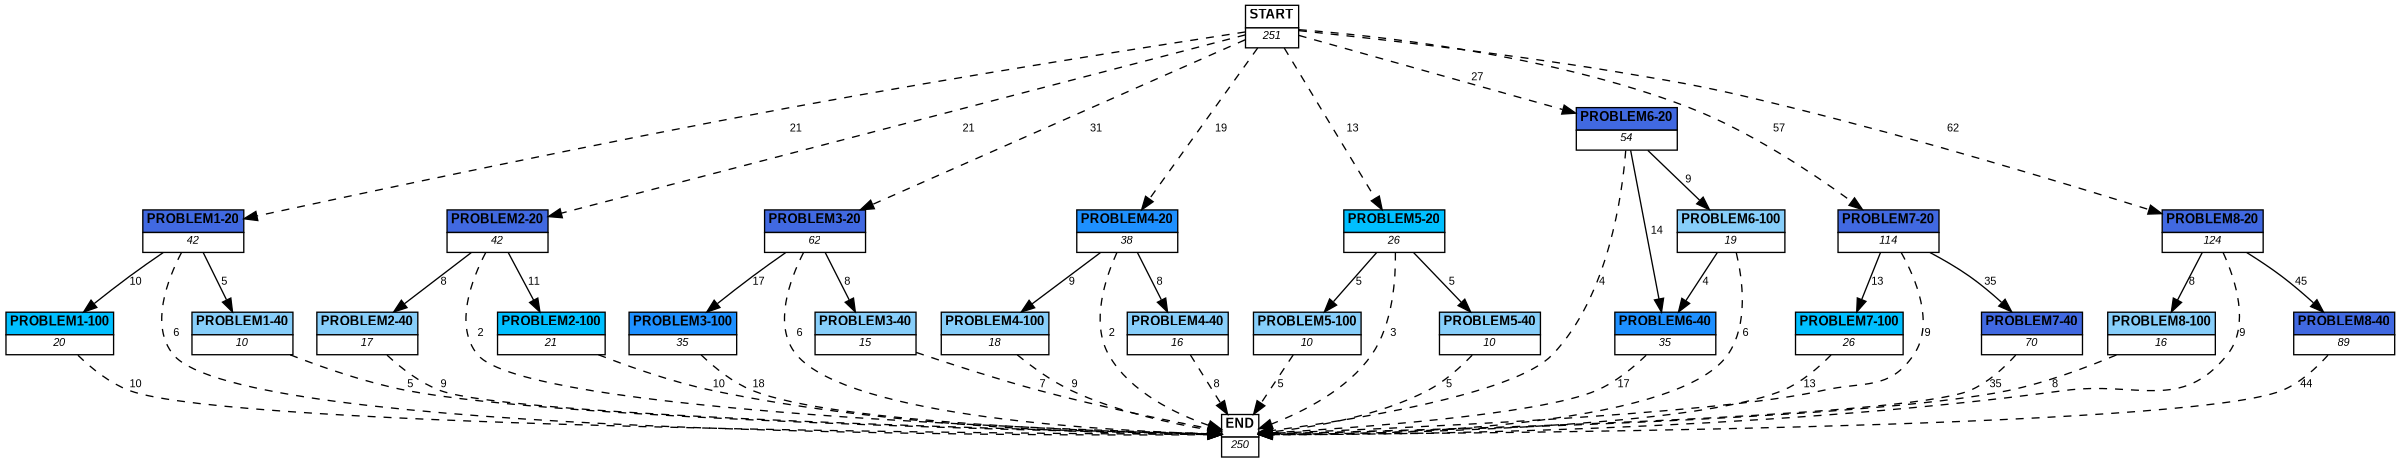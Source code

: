 digraph graphname {
	dpi = 150
	size="16,11!";
	margin = 0;
"PROBLEM1-20" [shape=plain, label=<<table border="0" cellborder="1" cellspacing="0"><tr><td bgcolor="royalblue"><FONT face="Arial" POINT-SIZE="10"><b>PROBLEM1-20</b></FONT></td></tr><tr><td bgcolor="white"><FONT face="Arial" POINT-SIZE="8"><i>42</i></FONT></td></tr></table>>]
"PROBLEM1-40" [shape=plain, label=<<table border="0" cellborder="1" cellspacing="0"><tr><td bgcolor="lightskyblue"><FONT face="Arial" POINT-SIZE="10"><b>PROBLEM1-40</b></FONT></td></tr><tr><td bgcolor="white"><FONT face="Arial" POINT-SIZE="8"><i>10</i></FONT></td></tr></table>>]
"PROBLEM1-100" [shape=plain, label=<<table border="0" cellborder="1" cellspacing="0"><tr><td bgcolor="deepskyblue"><FONT face="Arial" POINT-SIZE="10"><b>PROBLEM1-100</b></FONT></td></tr><tr><td bgcolor="white"><FONT face="Arial" POINT-SIZE="8"><i>20</i></FONT></td></tr></table>>]
"PROBLEM2-20" [shape=plain, label=<<table border="0" cellborder="1" cellspacing="0"><tr><td bgcolor="royalblue"><FONT face="Arial" POINT-SIZE="10"><b>PROBLEM2-20</b></FONT></td></tr><tr><td bgcolor="white"><FONT face="Arial" POINT-SIZE="8"><i>42</i></FONT></td></tr></table>>]
"PROBLEM2-100" [shape=plain, label=<<table border="0" cellborder="1" cellspacing="0"><tr><td bgcolor="deepskyblue"><FONT face="Arial" POINT-SIZE="10"><b>PROBLEM2-100</b></FONT></td></tr><tr><td bgcolor="white"><FONT face="Arial" POINT-SIZE="8"><i>21</i></FONT></td></tr></table>>]
"PROBLEM2-40" [shape=plain, label=<<table border="0" cellborder="1" cellspacing="0"><tr><td bgcolor="lightskyblue"><FONT face="Arial" POINT-SIZE="10"><b>PROBLEM2-40</b></FONT></td></tr><tr><td bgcolor="white"><FONT face="Arial" POINT-SIZE="8"><i>17</i></FONT></td></tr></table>>]
"PROBLEM3-20" [shape=plain, label=<<table border="0" cellborder="1" cellspacing="0"><tr><td bgcolor="royalblue"><FONT face="Arial" POINT-SIZE="10"><b>PROBLEM3-20</b></FONT></td></tr><tr><td bgcolor="white"><FONT face="Arial" POINT-SIZE="8"><i>62</i></FONT></td></tr></table>>]
"PROBLEM3-40" [shape=plain, label=<<table border="0" cellborder="1" cellspacing="0"><tr><td bgcolor="lightskyblue"><FONT face="Arial" POINT-SIZE="10"><b>PROBLEM3-40</b></FONT></td></tr><tr><td bgcolor="white"><FONT face="Arial" POINT-SIZE="8"><i>15</i></FONT></td></tr></table>>]
"PROBLEM3-100" [shape=plain, label=<<table border="0" cellborder="1" cellspacing="0"><tr><td bgcolor="dodgerblue"><FONT face="Arial" POINT-SIZE="10"><b>PROBLEM3-100</b></FONT></td></tr><tr><td bgcolor="white"><FONT face="Arial" POINT-SIZE="8"><i>35</i></FONT></td></tr></table>>]
"PROBLEM4-20" [shape=plain, label=<<table border="0" cellborder="1" cellspacing="0"><tr><td bgcolor="dodgerblue"><FONT face="Arial" POINT-SIZE="10"><b>PROBLEM4-20</b></FONT></td></tr><tr><td bgcolor="white"><FONT face="Arial" POINT-SIZE="8"><i>38</i></FONT></td></tr></table>>]
"PROBLEM4-40" [shape=plain, label=<<table border="0" cellborder="1" cellspacing="0"><tr><td bgcolor="lightskyblue"><FONT face="Arial" POINT-SIZE="10"><b>PROBLEM4-40</b></FONT></td></tr><tr><td bgcolor="white"><FONT face="Arial" POINT-SIZE="8"><i>16</i></FONT></td></tr></table>>]
"PROBLEM5-20" [shape=plain, label=<<table border="0" cellborder="1" cellspacing="0"><tr><td bgcolor="deepskyblue"><FONT face="Arial" POINT-SIZE="10"><b>PROBLEM5-20</b></FONT></td></tr><tr><td bgcolor="white"><FONT face="Arial" POINT-SIZE="8"><i>26</i></FONT></td></tr></table>>]
"PROBLEM5-40" [shape=plain, label=<<table border="0" cellborder="1" cellspacing="0"><tr><td bgcolor="lightskyblue"><FONT face="Arial" POINT-SIZE="10"><b>PROBLEM5-40</b></FONT></td></tr><tr><td bgcolor="white"><FONT face="Arial" POINT-SIZE="8"><i>10</i></FONT></td></tr></table>>]
"PROBLEM5-100" [shape=plain, label=<<table border="0" cellborder="1" cellspacing="0"><tr><td bgcolor="lightskyblue"><FONT face="Arial" POINT-SIZE="10"><b>PROBLEM5-100</b></FONT></td></tr><tr><td bgcolor="white"><FONT face="Arial" POINT-SIZE="8"><i>10</i></FONT></td></tr></table>>]
"PROBLEM4-100" [shape=plain, label=<<table border="0" cellborder="1" cellspacing="0"><tr><td bgcolor="lightskyblue"><FONT face="Arial" POINT-SIZE="10"><b>PROBLEM4-100</b></FONT></td></tr><tr><td bgcolor="white"><FONT face="Arial" POINT-SIZE="8"><i>18</i></FONT></td></tr></table>>]
"PROBLEM6-20" [shape=plain, label=<<table border="0" cellborder="1" cellspacing="0"><tr><td bgcolor="royalblue"><FONT face="Arial" POINT-SIZE="10"><b>PROBLEM6-20</b></FONT></td></tr><tr><td bgcolor="white"><FONT face="Arial" POINT-SIZE="8"><i>54</i></FONT></td></tr></table>>]
"PROBLEM6-100" [shape=plain, label=<<table border="0" cellborder="1" cellspacing="0"><tr><td bgcolor="lightskyblue"><FONT face="Arial" POINT-SIZE="10"><b>PROBLEM6-100</b></FONT></td></tr><tr><td bgcolor="white"><FONT face="Arial" POINT-SIZE="8"><i>19</i></FONT></td></tr></table>>]
"PROBLEM6-40" [shape=plain, label=<<table border="0" cellborder="1" cellspacing="0"><tr><td bgcolor="dodgerblue"><FONT face="Arial" POINT-SIZE="10"><b>PROBLEM6-40</b></FONT></td></tr><tr><td bgcolor="white"><FONT face="Arial" POINT-SIZE="8"><i>35</i></FONT></td></tr></table>>]
"PROBLEM7-20" [shape=plain, label=<<table border="0" cellborder="1" cellspacing="0"><tr><td bgcolor="royalblue"><FONT face="Arial" POINT-SIZE="10"><b>PROBLEM7-20</b></FONT></td></tr><tr><td bgcolor="white"><FONT face="Arial" POINT-SIZE="8"><i>114</i></FONT></td></tr></table>>]
"PROBLEM7-40" [shape=plain, label=<<table border="0" cellborder="1" cellspacing="0"><tr><td bgcolor="royalblue"><FONT face="Arial" POINT-SIZE="10"><b>PROBLEM7-40</b></FONT></td></tr><tr><td bgcolor="white"><FONT face="Arial" POINT-SIZE="8"><i>70</i></FONT></td></tr></table>>]
"PROBLEM7-100" [shape=plain, label=<<table border="0" cellborder="1" cellspacing="0"><tr><td bgcolor="deepskyblue"><FONT face="Arial" POINT-SIZE="10"><b>PROBLEM7-100</b></FONT></td></tr><tr><td bgcolor="white"><FONT face="Arial" POINT-SIZE="8"><i>26</i></FONT></td></tr></table>>]
"PROBLEM8-20" [shape=plain, label=<<table border="0" cellborder="1" cellspacing="0"><tr><td bgcolor="royalblue"><FONT face="Arial" POINT-SIZE="10"><b>PROBLEM8-20</b></FONT></td></tr><tr><td bgcolor="white"><FONT face="Arial" POINT-SIZE="8"><i>124</i></FONT></td></tr></table>>]
"PROBLEM8-40" [shape=plain, label=<<table border="0" cellborder="1" cellspacing="0"><tr><td bgcolor="royalblue"><FONT face="Arial" POINT-SIZE="10"><b>PROBLEM8-40</b></FONT></td></tr><tr><td bgcolor="white"><FONT face="Arial" POINT-SIZE="8"><i>89</i></FONT></td></tr></table>>]
"PROBLEM8-100" [shape=plain, label=<<table border="0" cellborder="1" cellspacing="0"><tr><td bgcolor="lightskyblue"><FONT face="Arial" POINT-SIZE="10"><b>PROBLEM8-100</b></FONT></td></tr><tr><td bgcolor="white"><FONT face="Arial" POINT-SIZE="8"><i>16</i></FONT></td></tr></table>>]
"START" [shape=plain, label=<<table border="0" cellborder="1" cellspacing="0"><tr><td bgcolor="white"><FONT face="Arial" POINT-SIZE="10"><b>START</b></FONT></td></tr><tr><td bgcolor="white"><FONT face="Arial" POINT-SIZE="8"><i>251</i></FONT></td></tr></table>>]
"END" [shape=plain, label=<<table border="0" cellborder="1" cellspacing="0"><tr><td bgcolor="white"><FONT face="Arial" POINT-SIZE="10"><b>END</b></FONT></td></tr><tr><td bgcolor="white"><FONT face="Arial" POINT-SIZE="8"><i>250</i></FONT></td></tr></table>>]
"PROBLEM1-20" -> "PROBLEM1-40" [ label ="5" labelfloat=false fontname="Arial" fontsize=8]
"PROBLEM1-20" -> "PROBLEM1-100" [ label ="10" labelfloat=false fontname="Arial" fontsize=8]
"PROBLEM1-20" -> "END" [ style = dashed label ="6" labelfloat=false fontname="Arial" fontsize=8]
"PROBLEM1-40" -> "END" [ style = dashed label ="5" labelfloat=false fontname="Arial" fontsize=8]
"PROBLEM1-100" -> "END" [ style = dashed label ="10" labelfloat=false fontname="Arial" fontsize=8]
"PROBLEM2-20" -> "PROBLEM2-100" [ label ="11" labelfloat=false fontname="Arial" fontsize=8]
"PROBLEM2-20" -> "PROBLEM2-40" [ label ="8" labelfloat=false fontname="Arial" fontsize=8]
"PROBLEM2-20" -> "END" [ style = dashed label ="2" labelfloat=false fontname="Arial" fontsize=8]
"PROBLEM2-100" -> "END" [ style = dashed label ="10" labelfloat=false fontname="Arial" fontsize=8]
"PROBLEM2-40" -> "END" [ style = dashed label ="9" labelfloat=false fontname="Arial" fontsize=8]
"PROBLEM3-20" -> "PROBLEM3-40" [ label ="8" labelfloat=false fontname="Arial" fontsize=8]
"PROBLEM3-20" -> "PROBLEM3-100" [ label ="17" labelfloat=false fontname="Arial" fontsize=8]
"PROBLEM3-20" -> "END" [ style = dashed label ="6" labelfloat=false fontname="Arial" fontsize=8]
"PROBLEM3-40" -> "END" [ style = dashed label ="7" labelfloat=false fontname="Arial" fontsize=8]
"PROBLEM3-100" -> "END" [ style = dashed label ="18" labelfloat=false fontname="Arial" fontsize=8]
"PROBLEM4-20" -> "PROBLEM4-40" [ label ="8" labelfloat=false fontname="Arial" fontsize=8]
"PROBLEM4-20" -> "PROBLEM4-100" [ label ="9" labelfloat=false fontname="Arial" fontsize=8]
"PROBLEM4-20" -> "END" [ style = dashed label ="2" labelfloat=false fontname="Arial" fontsize=8]
"PROBLEM4-40" -> "END" [ style = dashed label ="8" labelfloat=false fontname="Arial" fontsize=8]
"PROBLEM5-20" -> "PROBLEM5-40" [ label ="5" labelfloat=false fontname="Arial" fontsize=8]
"PROBLEM5-20" -> "PROBLEM5-100" [ label ="5" labelfloat=false fontname="Arial" fontsize=8]
"PROBLEM5-20" -> "END" [ style = dashed label ="3" labelfloat=false fontname="Arial" fontsize=8]
"PROBLEM5-40" -> "END" [ style = dashed label ="5" labelfloat=false fontname="Arial" fontsize=8]
"PROBLEM5-100" -> "END" [ style = dashed label ="5" labelfloat=false fontname="Arial" fontsize=8]
"PROBLEM4-100" -> "END" [ style = dashed label ="9" labelfloat=false fontname="Arial" fontsize=8]
"PROBLEM6-20" -> "PROBLEM6-100" [ label ="9" labelfloat=false fontname="Arial" fontsize=8]
"PROBLEM6-20" -> "PROBLEM6-40" [ label ="14" labelfloat=false fontname="Arial" fontsize=8]
"PROBLEM6-20" -> "END" [ style = dashed label ="4" labelfloat=false fontname="Arial" fontsize=8]
"PROBLEM6-100" -> "PROBLEM6-40" [ label ="4" labelfloat=false fontname="Arial" fontsize=8]
"PROBLEM6-100" -> "END" [ style = dashed label ="6" labelfloat=false fontname="Arial" fontsize=8]
"PROBLEM6-40" -> "END" [ style = dashed label ="17" labelfloat=false fontname="Arial" fontsize=8]
"PROBLEM7-20" -> "PROBLEM7-40" [ label ="35" labelfloat=false fontname="Arial" fontsize=8]
"PROBLEM7-20" -> "PROBLEM7-100" [ label ="13" labelfloat=false fontname="Arial" fontsize=8]
"PROBLEM7-20" -> "END" [ style = dashed label ="9" labelfloat=false fontname="Arial" fontsize=8]
"PROBLEM7-40" -> "END" [ style = dashed label ="35" labelfloat=false fontname="Arial" fontsize=8]
"PROBLEM7-100" -> "END" [ style = dashed label ="13" labelfloat=false fontname="Arial" fontsize=8]
"PROBLEM8-20" -> "PROBLEM8-40" [ label ="45" labelfloat=false fontname="Arial" fontsize=8]
"PROBLEM8-20" -> "PROBLEM8-100" [ label ="8" labelfloat=false fontname="Arial" fontsize=8]
"PROBLEM8-20" -> "END" [ style = dashed label ="9" labelfloat=false fontname="Arial" fontsize=8]
"PROBLEM8-40" -> "END" [ style = dashed label ="44" labelfloat=false fontname="Arial" fontsize=8]
"PROBLEM8-100" -> "END" [ style = dashed label ="8" labelfloat=false fontname="Arial" fontsize=8]
"START" -> "PROBLEM1-20" [ style = dashed label ="21" labelfloat=false fontname="Arial" fontsize=8]
"START" -> "PROBLEM2-20" [ style = dashed label ="21" labelfloat=false fontname="Arial" fontsize=8]
"START" -> "PROBLEM3-20" [ style = dashed label ="31" labelfloat=false fontname="Arial" fontsize=8]
"START" -> "PROBLEM4-20" [ style = dashed label ="19" labelfloat=false fontname="Arial" fontsize=8]
"START" -> "PROBLEM5-20" [ style = dashed label ="13" labelfloat=false fontname="Arial" fontsize=8]
"START" -> "PROBLEM6-20" [ style = dashed label ="27" labelfloat=false fontname="Arial" fontsize=8]
"START" -> "PROBLEM7-20" [ style = dashed label ="57" labelfloat=false fontname="Arial" fontsize=8]
"START" -> "PROBLEM8-20" [ style = dashed label ="62" labelfloat=false fontname="Arial" fontsize=8]
}